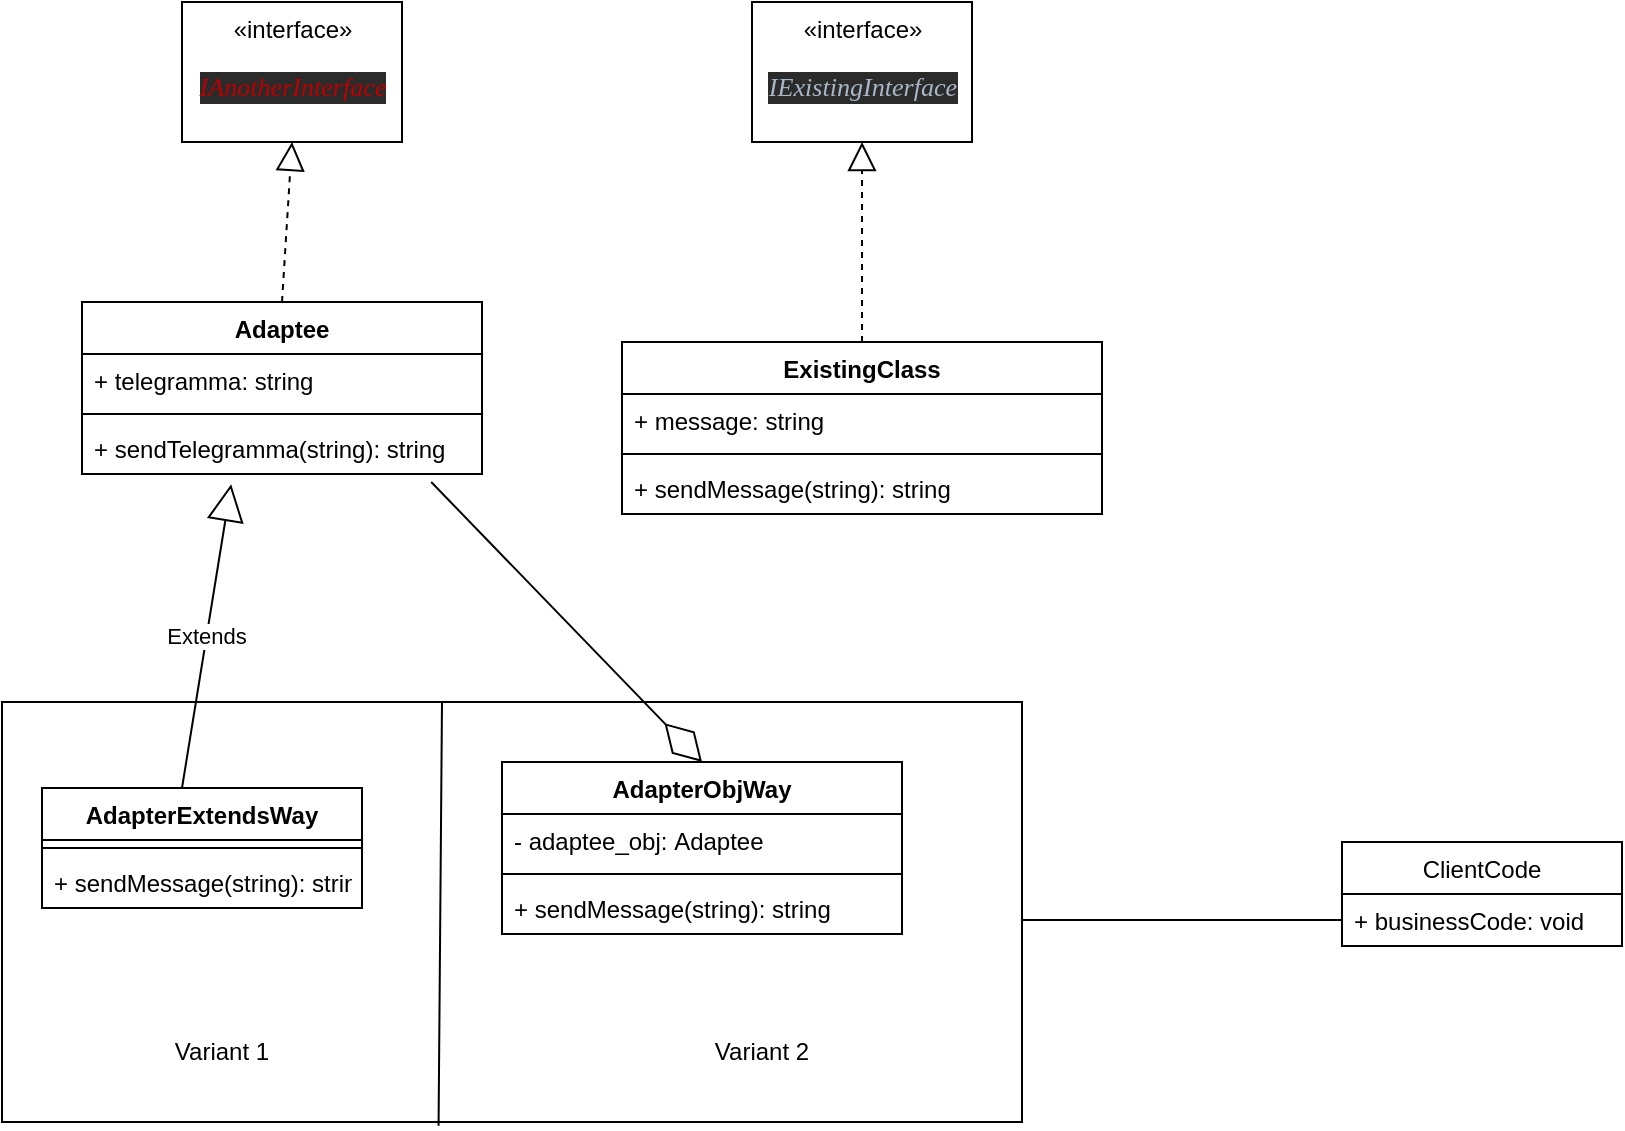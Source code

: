 <mxfile version="15.5.2" type="github">
  <diagram id="C5RBs43oDa-KdzZeNtuy" name="Page-1">
    <mxGraphModel dx="1528" dy="982" grid="1" gridSize="10" guides="1" tooltips="1" connect="1" arrows="1" fold="1" page="1" pageScale="1" pageWidth="1169" pageHeight="827" math="0" shadow="0">
      <root>
        <mxCell id="WIyWlLk6GJQsqaUBKTNV-0" />
        <mxCell id="WIyWlLk6GJQsqaUBKTNV-1" parent="WIyWlLk6GJQsqaUBKTNV-0" />
        <mxCell id="rQrhhi6lgaTNtGIW33q6-0" value="ClientCode" style="swimlane;fontStyle=0;childLayout=stackLayout;horizontal=1;startSize=26;fillColor=none;horizontalStack=0;resizeParent=1;resizeParentMax=0;resizeLast=0;collapsible=1;marginBottom=0;" vertex="1" parent="WIyWlLk6GJQsqaUBKTNV-1">
          <mxGeometry x="790" y="570" width="140" height="52" as="geometry" />
        </mxCell>
        <mxCell id="rQrhhi6lgaTNtGIW33q6-1" value="+ businessCode: void" style="text;strokeColor=none;fillColor=none;align=left;verticalAlign=top;spacingLeft=4;spacingRight=4;overflow=hidden;rotatable=0;points=[[0,0.5],[1,0.5]];portConstraint=eastwest;" vertex="1" parent="rQrhhi6lgaTNtGIW33q6-0">
          <mxGeometry y="26" width="140" height="26" as="geometry" />
        </mxCell>
        <mxCell id="rQrhhi6lgaTNtGIW33q6-2" value="«interface»&lt;br&gt;&lt;pre style=&quot;background-color: rgb(43 , 43 , 43) ; font-family: &amp;#34;ubuntu&amp;#34; ; font-size: 9.8pt&quot;&gt;&lt;i&gt;&lt;font color=&quot;rgba(0, 0, 0, 0)&quot;&gt;IAnotherInterface&lt;/font&gt;&lt;/i&gt;&lt;/pre&gt;" style="html=1;" vertex="1" parent="WIyWlLk6GJQsqaUBKTNV-1">
          <mxGeometry x="210" y="150" width="110" height="70" as="geometry" />
        </mxCell>
        <mxCell id="rQrhhi6lgaTNtGIW33q6-3" value="«interface»&lt;br&gt;&lt;pre style=&quot;background-color: #2b2b2b ; color: #a9b7c6 ; font-family: &amp;#34;ubuntu&amp;#34; ; font-size: 9.8pt&quot;&gt;&lt;i&gt;IExistingInterface&lt;/i&gt;&lt;/pre&gt;" style="html=1;" vertex="1" parent="WIyWlLk6GJQsqaUBKTNV-1">
          <mxGeometry x="495" y="150" width="110" height="70" as="geometry" />
        </mxCell>
        <mxCell id="rQrhhi6lgaTNtGIW33q6-4" value="Adaptee" style="swimlane;fontStyle=1;align=center;verticalAlign=top;childLayout=stackLayout;horizontal=1;startSize=26;horizontalStack=0;resizeParent=1;resizeParentMax=0;resizeLast=0;collapsible=1;marginBottom=0;" vertex="1" parent="WIyWlLk6GJQsqaUBKTNV-1">
          <mxGeometry x="160" y="300" width="200" height="86" as="geometry" />
        </mxCell>
        <mxCell id="rQrhhi6lgaTNtGIW33q6-8" value="" style="endArrow=block;dashed=1;endFill=0;endSize=12;html=1;rounded=0;entryX=0.5;entryY=1;entryDx=0;entryDy=0;" edge="1" parent="rQrhhi6lgaTNtGIW33q6-4" target="rQrhhi6lgaTNtGIW33q6-2">
          <mxGeometry width="160" relative="1" as="geometry">
            <mxPoint x="100" as="sourcePoint" />
            <mxPoint x="260" as="targetPoint" />
          </mxGeometry>
        </mxCell>
        <mxCell id="rQrhhi6lgaTNtGIW33q6-5" value="+ telegramma: string" style="text;strokeColor=none;fillColor=none;align=left;verticalAlign=top;spacingLeft=4;spacingRight=4;overflow=hidden;rotatable=0;points=[[0,0.5],[1,0.5]];portConstraint=eastwest;" vertex="1" parent="rQrhhi6lgaTNtGIW33q6-4">
          <mxGeometry y="26" width="200" height="26" as="geometry" />
        </mxCell>
        <mxCell id="rQrhhi6lgaTNtGIW33q6-6" value="" style="line;strokeWidth=1;fillColor=none;align=left;verticalAlign=middle;spacingTop=-1;spacingLeft=3;spacingRight=3;rotatable=0;labelPosition=right;points=[];portConstraint=eastwest;" vertex="1" parent="rQrhhi6lgaTNtGIW33q6-4">
          <mxGeometry y="52" width="200" height="8" as="geometry" />
        </mxCell>
        <mxCell id="rQrhhi6lgaTNtGIW33q6-7" value="+ sendTelegramma(string): string" style="text;strokeColor=none;fillColor=none;align=left;verticalAlign=top;spacingLeft=4;spacingRight=4;overflow=hidden;rotatable=0;points=[[0,0.5],[1,0.5]];portConstraint=eastwest;" vertex="1" parent="rQrhhi6lgaTNtGIW33q6-4">
          <mxGeometry y="60" width="200" height="26" as="geometry" />
        </mxCell>
        <mxCell id="rQrhhi6lgaTNtGIW33q6-9" value="ExistingClass" style="swimlane;fontStyle=1;align=center;verticalAlign=top;childLayout=stackLayout;horizontal=1;startSize=26;horizontalStack=0;resizeParent=1;resizeParentMax=0;resizeLast=0;collapsible=1;marginBottom=0;" vertex="1" parent="WIyWlLk6GJQsqaUBKTNV-1">
          <mxGeometry x="430" y="320" width="240" height="86" as="geometry" />
        </mxCell>
        <mxCell id="rQrhhi6lgaTNtGIW33q6-13" value="" style="endArrow=block;dashed=1;endFill=0;endSize=12;html=1;rounded=0;entryX=0.5;entryY=1;entryDx=0;entryDy=0;" edge="1" parent="rQrhhi6lgaTNtGIW33q6-9" target="rQrhhi6lgaTNtGIW33q6-3">
          <mxGeometry width="160" relative="1" as="geometry">
            <mxPoint x="120" as="sourcePoint" />
            <mxPoint x="280" as="targetPoint" />
          </mxGeometry>
        </mxCell>
        <mxCell id="rQrhhi6lgaTNtGIW33q6-10" value="+ message: string" style="text;strokeColor=none;fillColor=none;align=left;verticalAlign=top;spacingLeft=4;spacingRight=4;overflow=hidden;rotatable=0;points=[[0,0.5],[1,0.5]];portConstraint=eastwest;" vertex="1" parent="rQrhhi6lgaTNtGIW33q6-9">
          <mxGeometry y="26" width="240" height="26" as="geometry" />
        </mxCell>
        <mxCell id="rQrhhi6lgaTNtGIW33q6-11" value="" style="line;strokeWidth=1;fillColor=none;align=left;verticalAlign=middle;spacingTop=-1;spacingLeft=3;spacingRight=3;rotatable=0;labelPosition=right;points=[];portConstraint=eastwest;" vertex="1" parent="rQrhhi6lgaTNtGIW33q6-9">
          <mxGeometry y="52" width="240" height="8" as="geometry" />
        </mxCell>
        <mxCell id="rQrhhi6lgaTNtGIW33q6-12" value="+ sendMessage(string): string" style="text;strokeColor=none;fillColor=none;align=left;verticalAlign=top;spacingLeft=4;spacingRight=4;overflow=hidden;rotatable=0;points=[[0,0.5],[1,0.5]];portConstraint=eastwest;" vertex="1" parent="rQrhhi6lgaTNtGIW33q6-9">
          <mxGeometry y="60" width="240" height="26" as="geometry" />
        </mxCell>
        <mxCell id="rQrhhi6lgaTNtGIW33q6-14" value="" style="rounded=0;whiteSpace=wrap;html=1;fillColor=none;" vertex="1" parent="WIyWlLk6GJQsqaUBKTNV-1">
          <mxGeometry x="120" y="500" width="510" height="210" as="geometry" />
        </mxCell>
        <mxCell id="rQrhhi6lgaTNtGIW33q6-15" value="AdapterExtendsWay" style="swimlane;fontStyle=1;align=center;verticalAlign=top;childLayout=stackLayout;horizontal=1;startSize=26;horizontalStack=0;resizeParent=1;resizeParentMax=0;resizeLast=0;collapsible=1;marginBottom=0;fillColor=none;" vertex="1" parent="WIyWlLk6GJQsqaUBKTNV-1">
          <mxGeometry x="140" y="543" width="160" height="60" as="geometry" />
        </mxCell>
        <mxCell id="rQrhhi6lgaTNtGIW33q6-23" value="Extends" style="endArrow=block;endSize=16;endFill=0;html=1;rounded=0;entryX=0.373;entryY=1.197;entryDx=0;entryDy=0;entryPerimeter=0;" edge="1" parent="rQrhhi6lgaTNtGIW33q6-15" target="rQrhhi6lgaTNtGIW33q6-7">
          <mxGeometry width="160" relative="1" as="geometry">
            <mxPoint x="70" as="sourcePoint" />
            <mxPoint x="230" as="targetPoint" />
          </mxGeometry>
        </mxCell>
        <mxCell id="rQrhhi6lgaTNtGIW33q6-17" value="" style="line;strokeWidth=1;fillColor=none;align=left;verticalAlign=middle;spacingTop=-1;spacingLeft=3;spacingRight=3;rotatable=0;labelPosition=right;points=[];portConstraint=eastwest;" vertex="1" parent="rQrhhi6lgaTNtGIW33q6-15">
          <mxGeometry y="26" width="160" height="8" as="geometry" />
        </mxCell>
        <mxCell id="rQrhhi6lgaTNtGIW33q6-18" value="+ sendMessage(string): string" style="text;strokeColor=none;fillColor=none;align=left;verticalAlign=top;spacingLeft=4;spacingRight=4;overflow=hidden;rotatable=0;points=[[0,0.5],[1,0.5]];portConstraint=eastwest;" vertex="1" parent="rQrhhi6lgaTNtGIW33q6-15">
          <mxGeometry y="34" width="160" height="26" as="geometry" />
        </mxCell>
        <mxCell id="rQrhhi6lgaTNtGIW33q6-19" value="AdapterObjWay" style="swimlane;fontStyle=1;align=center;verticalAlign=top;childLayout=stackLayout;horizontal=1;startSize=26;horizontalStack=0;resizeParent=1;resizeParentMax=0;resizeLast=0;collapsible=1;marginBottom=0;fillColor=none;" vertex="1" parent="WIyWlLk6GJQsqaUBKTNV-1">
          <mxGeometry x="370" y="530" width="200" height="86" as="geometry" />
        </mxCell>
        <mxCell id="rQrhhi6lgaTNtGIW33q6-20" value="- adaptee_obj: Adaptee" style="text;strokeColor=none;fillColor=none;align=left;verticalAlign=top;spacingLeft=4;spacingRight=4;overflow=hidden;rotatable=0;points=[[0,0.5],[1,0.5]];portConstraint=eastwest;" vertex="1" parent="rQrhhi6lgaTNtGIW33q6-19">
          <mxGeometry y="26" width="200" height="26" as="geometry" />
        </mxCell>
        <mxCell id="rQrhhi6lgaTNtGIW33q6-21" value="" style="line;strokeWidth=1;fillColor=none;align=left;verticalAlign=middle;spacingTop=-1;spacingLeft=3;spacingRight=3;rotatable=0;labelPosition=right;points=[];portConstraint=eastwest;" vertex="1" parent="rQrhhi6lgaTNtGIW33q6-19">
          <mxGeometry y="52" width="200" height="8" as="geometry" />
        </mxCell>
        <mxCell id="rQrhhi6lgaTNtGIW33q6-22" value="+ sendMessage(string): string" style="text;strokeColor=none;fillColor=none;align=left;verticalAlign=top;spacingLeft=4;spacingRight=4;overflow=hidden;rotatable=0;points=[[0,0.5],[1,0.5]];portConstraint=eastwest;" vertex="1" parent="rQrhhi6lgaTNtGIW33q6-19">
          <mxGeometry y="60" width="200" height="26" as="geometry" />
        </mxCell>
        <mxCell id="rQrhhi6lgaTNtGIW33q6-24" value="" style="endArrow=diamondThin;endFill=0;endSize=24;html=1;rounded=0;exitX=0.873;exitY=1.154;exitDx=0;exitDy=0;exitPerimeter=0;entryX=0.5;entryY=0;entryDx=0;entryDy=0;" edge="1" parent="WIyWlLk6GJQsqaUBKTNV-1" source="rQrhhi6lgaTNtGIW33q6-7" target="rQrhhi6lgaTNtGIW33q6-19">
          <mxGeometry width="160" relative="1" as="geometry">
            <mxPoint x="320" y="470" as="sourcePoint" />
            <mxPoint x="480" y="470" as="targetPoint" />
          </mxGeometry>
        </mxCell>
        <mxCell id="rQrhhi6lgaTNtGIW33q6-25" value="" style="endArrow=none;html=1;rounded=0;exitX=0.428;exitY=1.009;exitDx=0;exitDy=0;exitPerimeter=0;" edge="1" parent="WIyWlLk6GJQsqaUBKTNV-1" source="rQrhhi6lgaTNtGIW33q6-14">
          <mxGeometry width="50" height="50" relative="1" as="geometry">
            <mxPoint x="290" y="530" as="sourcePoint" />
            <mxPoint x="340" y="500" as="targetPoint" />
          </mxGeometry>
        </mxCell>
        <mxCell id="rQrhhi6lgaTNtGIW33q6-26" value="Variant 1" style="text;html=1;strokeColor=none;fillColor=none;align=center;verticalAlign=middle;whiteSpace=wrap;rounded=0;" vertex="1" parent="WIyWlLk6GJQsqaUBKTNV-1">
          <mxGeometry x="200" y="660" width="60" height="30" as="geometry" />
        </mxCell>
        <mxCell id="rQrhhi6lgaTNtGIW33q6-27" value="Variant 2" style="text;html=1;strokeColor=none;fillColor=none;align=center;verticalAlign=middle;whiteSpace=wrap;rounded=0;" vertex="1" parent="WIyWlLk6GJQsqaUBKTNV-1">
          <mxGeometry x="470" y="660" width="60" height="30" as="geometry" />
        </mxCell>
        <mxCell id="rQrhhi6lgaTNtGIW33q6-30" value="" style="endArrow=none;html=1;edgeStyle=orthogonalEdgeStyle;rounded=0;fontColor=none;" edge="1" parent="WIyWlLk6GJQsqaUBKTNV-1" source="rQrhhi6lgaTNtGIW33q6-1">
          <mxGeometry relative="1" as="geometry">
            <mxPoint x="630" y="609" as="sourcePoint" />
            <mxPoint x="630" y="609" as="targetPoint" />
          </mxGeometry>
        </mxCell>
      </root>
    </mxGraphModel>
  </diagram>
</mxfile>
